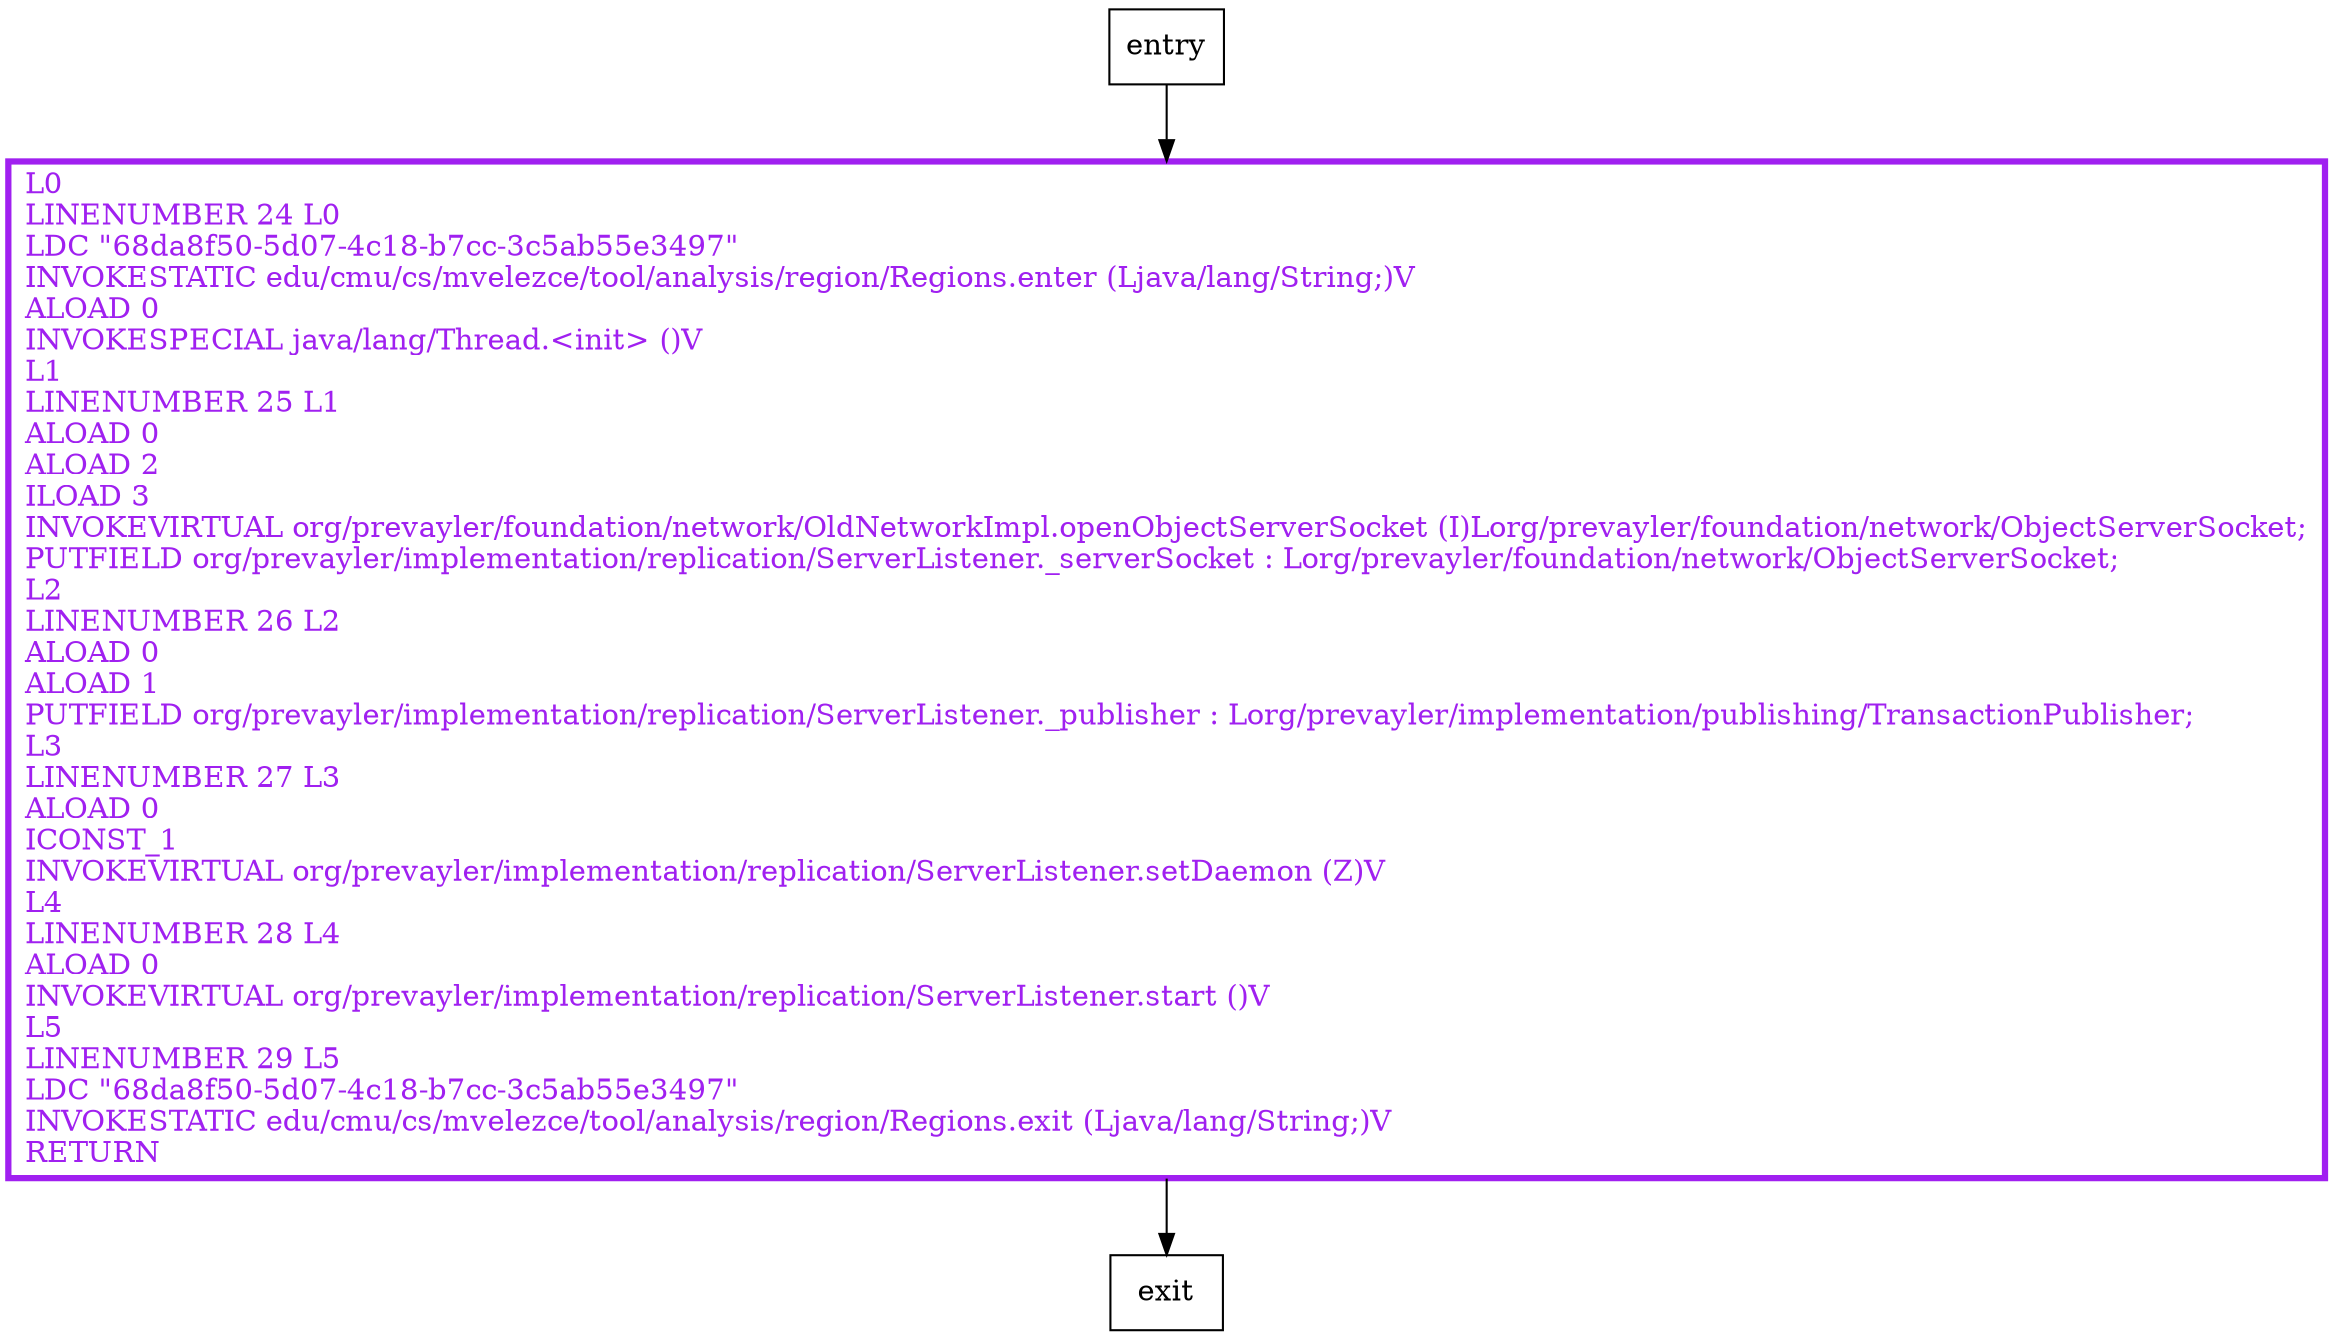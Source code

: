 digraph <init> {
node [shape=record];
1967522621 [label="L0\lLINENUMBER 24 L0\lLDC \"68da8f50-5d07-4c18-b7cc-3c5ab55e3497\"\lINVOKESTATIC edu/cmu/cs/mvelezce/tool/analysis/region/Regions.enter (Ljava/lang/String;)V\lALOAD 0\lINVOKESPECIAL java/lang/Thread.\<init\> ()V\lL1\lLINENUMBER 25 L1\lALOAD 0\lALOAD 2\lILOAD 3\lINVOKEVIRTUAL org/prevayler/foundation/network/OldNetworkImpl.openObjectServerSocket (I)Lorg/prevayler/foundation/network/ObjectServerSocket;\lPUTFIELD org/prevayler/implementation/replication/ServerListener._serverSocket : Lorg/prevayler/foundation/network/ObjectServerSocket;\lL2\lLINENUMBER 26 L2\lALOAD 0\lALOAD 1\lPUTFIELD org/prevayler/implementation/replication/ServerListener._publisher : Lorg/prevayler/implementation/publishing/TransactionPublisher;\lL3\lLINENUMBER 27 L3\lALOAD 0\lICONST_1\lINVOKEVIRTUAL org/prevayler/implementation/replication/ServerListener.setDaemon (Z)V\lL4\lLINENUMBER 28 L4\lALOAD 0\lINVOKEVIRTUAL org/prevayler/implementation/replication/ServerListener.start ()V\lL5\lLINENUMBER 29 L5\lLDC \"68da8f50-5d07-4c18-b7cc-3c5ab55e3497\"\lINVOKESTATIC edu/cmu/cs/mvelezce/tool/analysis/region/Regions.exit (Ljava/lang/String;)V\lRETURN\l"];
entry;
exit;
entry -> 1967522621;
1967522621 -> exit;
1967522621[fontcolor="purple", penwidth=3, color="purple"];
}
